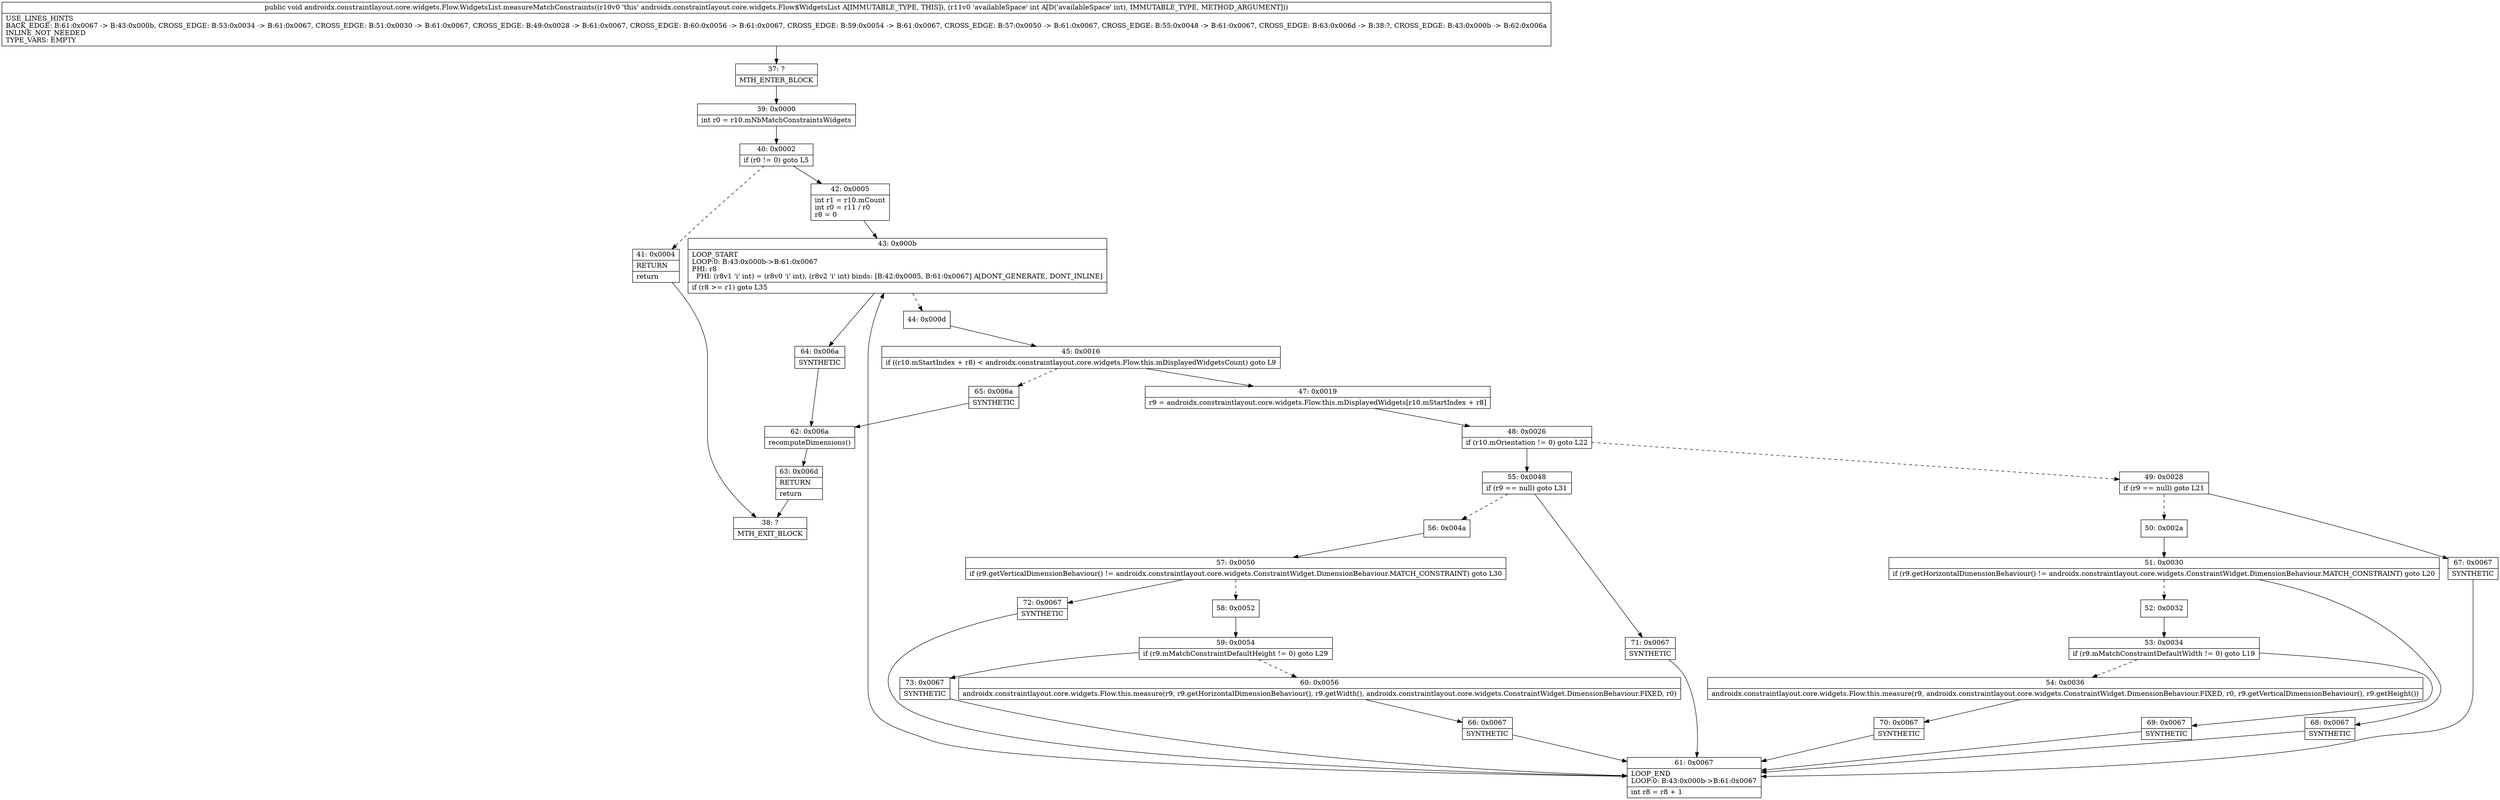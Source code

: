 digraph "CFG forandroidx.constraintlayout.core.widgets.Flow.WidgetsList.measureMatchConstraints(I)V" {
Node_37 [shape=record,label="{37\:\ ?|MTH_ENTER_BLOCK\l}"];
Node_39 [shape=record,label="{39\:\ 0x0000|int r0 = r10.mNbMatchConstraintsWidgets\l}"];
Node_40 [shape=record,label="{40\:\ 0x0002|if (r0 != 0) goto L5\l}"];
Node_41 [shape=record,label="{41\:\ 0x0004|RETURN\l|return\l}"];
Node_38 [shape=record,label="{38\:\ ?|MTH_EXIT_BLOCK\l}"];
Node_42 [shape=record,label="{42\:\ 0x0005|int r1 = r10.mCount\lint r0 = r11 \/ r0\lr8 = 0\l}"];
Node_43 [shape=record,label="{43\:\ 0x000b|LOOP_START\lLOOP:0: B:43:0x000b\-\>B:61:0x0067\lPHI: r8 \l  PHI: (r8v1 'i' int) = (r8v0 'i' int), (r8v2 'i' int) binds: [B:42:0x0005, B:61:0x0067] A[DONT_GENERATE, DONT_INLINE]\l|if (r8 \>= r1) goto L35\l}"];
Node_44 [shape=record,label="{44\:\ 0x000d}"];
Node_45 [shape=record,label="{45\:\ 0x0016|if ((r10.mStartIndex + r8) \< androidx.constraintlayout.core.widgets.Flow.this.mDisplayedWidgetsCount) goto L9\l}"];
Node_47 [shape=record,label="{47\:\ 0x0019|r9 = androidx.constraintlayout.core.widgets.Flow.this.mDisplayedWidgets[r10.mStartIndex + r8]\l}"];
Node_48 [shape=record,label="{48\:\ 0x0026|if (r10.mOrientation != 0) goto L22\l}"];
Node_49 [shape=record,label="{49\:\ 0x0028|if (r9 == null) goto L21\l}"];
Node_50 [shape=record,label="{50\:\ 0x002a}"];
Node_51 [shape=record,label="{51\:\ 0x0030|if (r9.getHorizontalDimensionBehaviour() != androidx.constraintlayout.core.widgets.ConstraintWidget.DimensionBehaviour.MATCH_CONSTRAINT) goto L20\l}"];
Node_52 [shape=record,label="{52\:\ 0x0032}"];
Node_53 [shape=record,label="{53\:\ 0x0034|if (r9.mMatchConstraintDefaultWidth != 0) goto L19\l}"];
Node_54 [shape=record,label="{54\:\ 0x0036|androidx.constraintlayout.core.widgets.Flow.this.measure(r9, androidx.constraintlayout.core.widgets.ConstraintWidget.DimensionBehaviour.FIXED, r0, r9.getVerticalDimensionBehaviour(), r9.getHeight())\l}"];
Node_70 [shape=record,label="{70\:\ 0x0067|SYNTHETIC\l}"];
Node_61 [shape=record,label="{61\:\ 0x0067|LOOP_END\lLOOP:0: B:43:0x000b\-\>B:61:0x0067\l|int r8 = r8 + 1\l}"];
Node_69 [shape=record,label="{69\:\ 0x0067|SYNTHETIC\l}"];
Node_68 [shape=record,label="{68\:\ 0x0067|SYNTHETIC\l}"];
Node_67 [shape=record,label="{67\:\ 0x0067|SYNTHETIC\l}"];
Node_55 [shape=record,label="{55\:\ 0x0048|if (r9 == null) goto L31\l}"];
Node_56 [shape=record,label="{56\:\ 0x004a}"];
Node_57 [shape=record,label="{57\:\ 0x0050|if (r9.getVerticalDimensionBehaviour() != androidx.constraintlayout.core.widgets.ConstraintWidget.DimensionBehaviour.MATCH_CONSTRAINT) goto L30\l}"];
Node_58 [shape=record,label="{58\:\ 0x0052}"];
Node_59 [shape=record,label="{59\:\ 0x0054|if (r9.mMatchConstraintDefaultHeight != 0) goto L29\l}"];
Node_60 [shape=record,label="{60\:\ 0x0056|androidx.constraintlayout.core.widgets.Flow.this.measure(r9, r9.getHorizontalDimensionBehaviour(), r9.getWidth(), androidx.constraintlayout.core.widgets.ConstraintWidget.DimensionBehaviour.FIXED, r0)\l}"];
Node_66 [shape=record,label="{66\:\ 0x0067|SYNTHETIC\l}"];
Node_73 [shape=record,label="{73\:\ 0x0067|SYNTHETIC\l}"];
Node_72 [shape=record,label="{72\:\ 0x0067|SYNTHETIC\l}"];
Node_71 [shape=record,label="{71\:\ 0x0067|SYNTHETIC\l}"];
Node_65 [shape=record,label="{65\:\ 0x006a|SYNTHETIC\l}"];
Node_62 [shape=record,label="{62\:\ 0x006a|recomputeDimensions()\l}"];
Node_63 [shape=record,label="{63\:\ 0x006d|RETURN\l|return\l}"];
Node_64 [shape=record,label="{64\:\ 0x006a|SYNTHETIC\l}"];
MethodNode[shape=record,label="{public void androidx.constraintlayout.core.widgets.Flow.WidgetsList.measureMatchConstraints((r10v0 'this' androidx.constraintlayout.core.widgets.Flow$WidgetsList A[IMMUTABLE_TYPE, THIS]), (r11v0 'availableSpace' int A[D('availableSpace' int), IMMUTABLE_TYPE, METHOD_ARGUMENT]))  | USE_LINES_HINTS\lBACK_EDGE: B:61:0x0067 \-\> B:43:0x000b, CROSS_EDGE: B:53:0x0034 \-\> B:61:0x0067, CROSS_EDGE: B:51:0x0030 \-\> B:61:0x0067, CROSS_EDGE: B:49:0x0028 \-\> B:61:0x0067, CROSS_EDGE: B:60:0x0056 \-\> B:61:0x0067, CROSS_EDGE: B:59:0x0054 \-\> B:61:0x0067, CROSS_EDGE: B:57:0x0050 \-\> B:61:0x0067, CROSS_EDGE: B:55:0x0048 \-\> B:61:0x0067, CROSS_EDGE: B:63:0x006d \-\> B:38:?, CROSS_EDGE: B:43:0x000b \-\> B:62:0x006a\lINLINE_NOT_NEEDED\lTYPE_VARS: EMPTY\l}"];
MethodNode -> Node_37;Node_37 -> Node_39;
Node_39 -> Node_40;
Node_40 -> Node_41[style=dashed];
Node_40 -> Node_42;
Node_41 -> Node_38;
Node_42 -> Node_43;
Node_43 -> Node_44[style=dashed];
Node_43 -> Node_64;
Node_44 -> Node_45;
Node_45 -> Node_47;
Node_45 -> Node_65[style=dashed];
Node_47 -> Node_48;
Node_48 -> Node_49[style=dashed];
Node_48 -> Node_55;
Node_49 -> Node_50[style=dashed];
Node_49 -> Node_67;
Node_50 -> Node_51;
Node_51 -> Node_52[style=dashed];
Node_51 -> Node_68;
Node_52 -> Node_53;
Node_53 -> Node_54[style=dashed];
Node_53 -> Node_69;
Node_54 -> Node_70;
Node_70 -> Node_61;
Node_61 -> Node_43;
Node_69 -> Node_61;
Node_68 -> Node_61;
Node_67 -> Node_61;
Node_55 -> Node_56[style=dashed];
Node_55 -> Node_71;
Node_56 -> Node_57;
Node_57 -> Node_58[style=dashed];
Node_57 -> Node_72;
Node_58 -> Node_59;
Node_59 -> Node_60[style=dashed];
Node_59 -> Node_73;
Node_60 -> Node_66;
Node_66 -> Node_61;
Node_73 -> Node_61;
Node_72 -> Node_61;
Node_71 -> Node_61;
Node_65 -> Node_62;
Node_62 -> Node_63;
Node_63 -> Node_38;
Node_64 -> Node_62;
}

